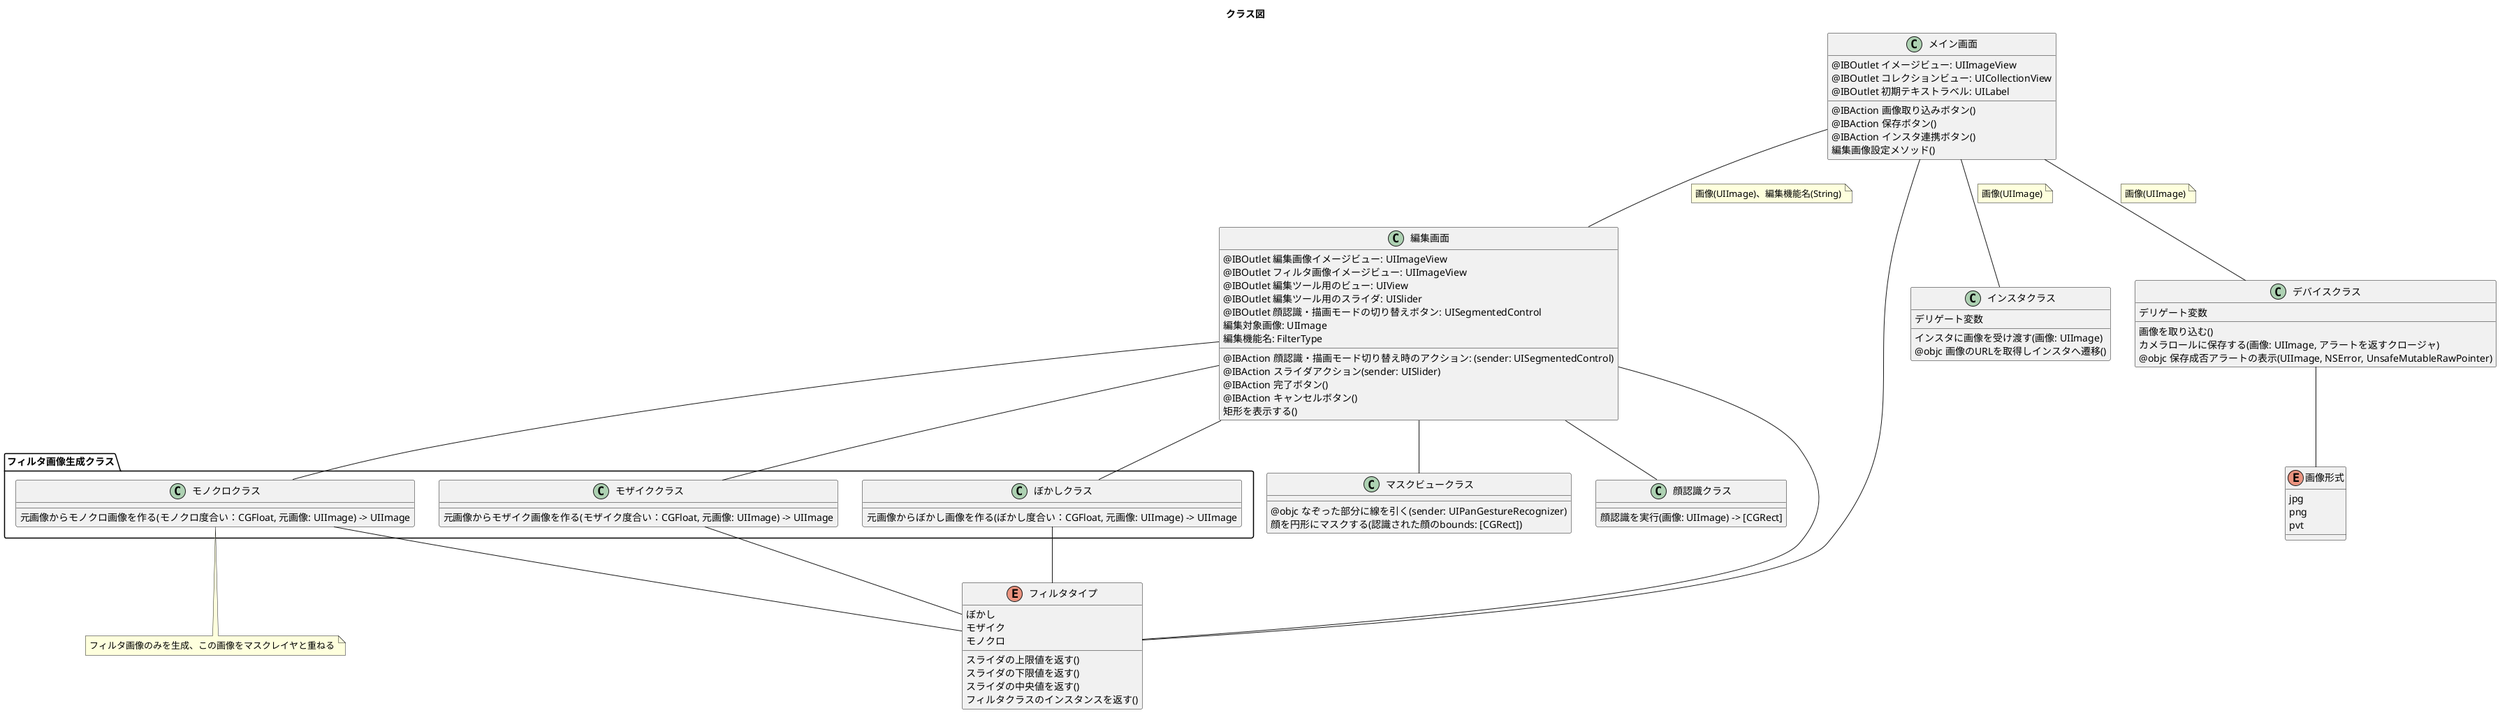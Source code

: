 @startuml
title "クラス図"

class  メイン画面 {
  @IBOutlet イメージビュー: UIImageView
  @IBOutlet コレクションビュー: UICollectionView
  @IBOutlet 初期テキストラベル: UILabel
  @IBAction 画像取り込みボタン()
  @IBAction 保存ボタン()
  @IBAction インスタ連携ボタン()
  編集画像設定メソッド()
}

class  編集画面 {
  @IBOutlet 編集画像イメージビュー: UIImageView
  @IBOutlet フィルタ画像イメージビュー: UIImageView
  @IBOutlet 編集ツール用のビュー: UIView
  @IBOutlet 編集ツール用のスライダ: UISlider
  @IBOutlet 顔認識・描画モードの切り替えボタン: UISegmentedControl
  編集対象画像: UIImage
  編集機能名: FilterType
  @IBAction 顔認識・描画モード切り替え時のアクション: (sender: UISegmentedControl)
  @IBAction スライダアクション(sender: UISlider)
  @IBAction 完了ボタン()
  @IBAction キャンセルボタン()
  矩形を表示する()
}

class マスクビュークラス {
  @objc なぞった部分に線を引く(sender: UIPanGestureRecognizer)
  顔を円形にマスクする(認識された顔のbounds: [CGRect])
}

class 顔認識クラス {
  顔認識を実行(画像: UIImage) -> [CGRect]
}

class デバイスクラス {
  デリゲート変数
  画像を取り込む()
  カメラロールに保存する(画像: UIImage, アラートを返すクロージャ)
  @objc 保存成否アラートの表示(UIImage, NSError, UnsafeMutableRawPointer)
}

class インスタクラス {
  デリゲート変数
  インスタに画像を受け渡す(画像: UIImage)
  @objc 画像のURLを取得しインスタへ遷移()
}

enum フィルタタイプ {
  ぼかし
  モザイク
  モノクロ
  スライダの上限値を返す()
  スライダの下限値を返す()
  スライダの中央値を返す()
  フィルタクラスのインスタンスを返す()
}

enum 画像形式 {
  jpg
  png
  pvt
}

package フィルタ画像生成クラス {
class ぼかしクラス {
  元画像からぼかし画像を作る(ぼかし度合い：CGFloat, 元画像: UIImage) -> UIImage
}

class モザイククラス {
  元画像からモザイク画像を作る(モザイク度合い：CGFloat, 元画像: UIImage) -> UIImage
}

class モノクロクラス {
  元画像からモノクロ画像を作る(モノクロ度合い：CGFloat, 元画像: UIImage) -> UIImage
}
}
note bottom
  フィルタ画像のみを生成、この画像をマスクレイヤと重ねる
end note

メイン画面--編集画面
note left on link
  画像(UIImage)、編集機能名(String)
end note

メイン画面--デバイスクラス
note left on link
  画像(UIImage)
end note

メイン画面--インスタクラス
note left on link
  画像(UIImage)
end note

編集画面--マスクビュークラス
編集画面--顔認識クラス
編集画面--ぼかしクラス
編集画面--モザイククラス
編集画面--モノクロクラス
デバイスクラス--画像形式
メイン画面--フィルタタイプ
編集画面--フィルタタイプ
ぼかしクラス--フィルタタイプ
モザイククラス--フィルタタイプ
モノクロクラス--フィルタタイプ

@enduml
